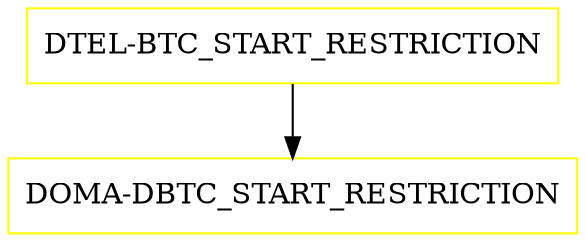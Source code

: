 digraph G {
  "DTEL-BTC_START_RESTRICTION" [shape=box,color=yellow];
  "DOMA-DBTC_START_RESTRICTION" [shape=box,color=yellow,URL="./DOMA_DBTC_START_RESTRICTION.html"];
  "DTEL-BTC_START_RESTRICTION" -> "DOMA-DBTC_START_RESTRICTION";
}
